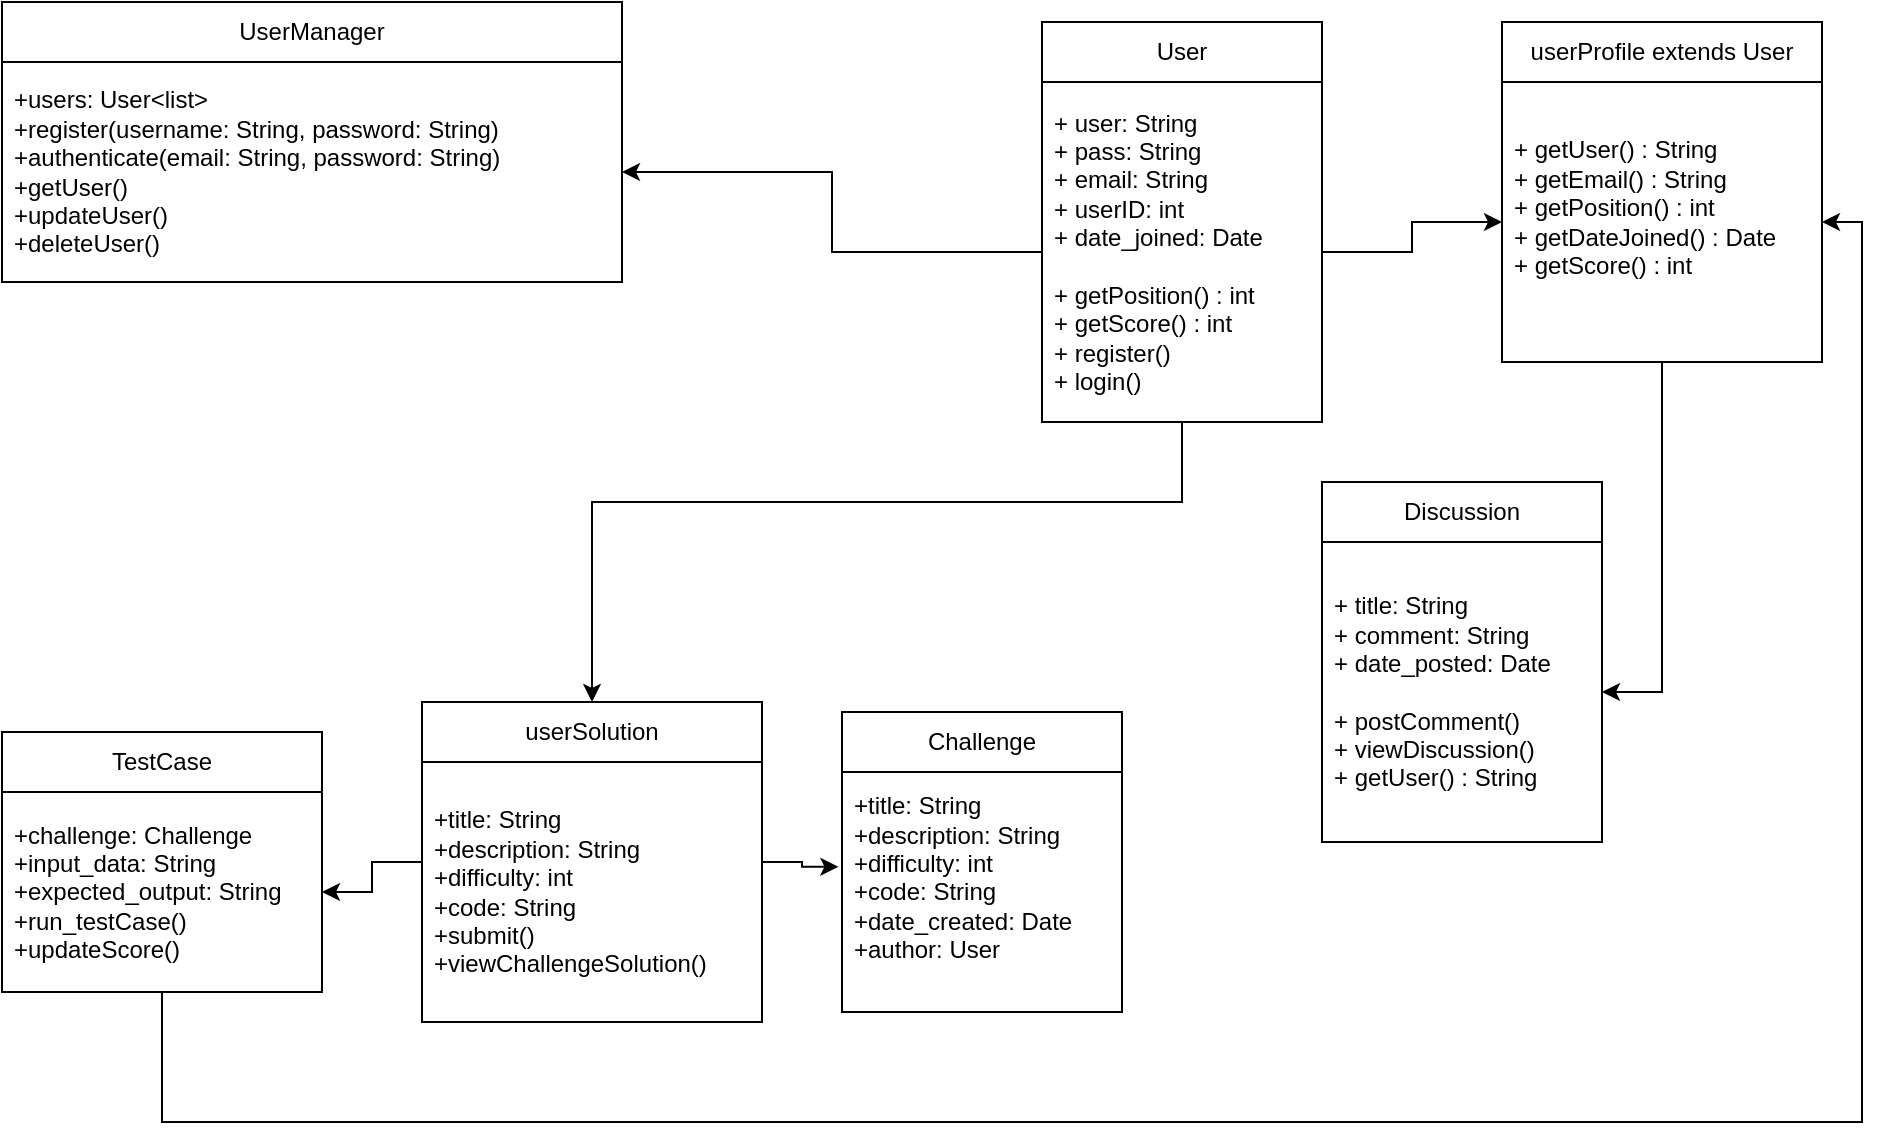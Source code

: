 <mxfile version="24.7.6">
  <diagram name="Page-1" id="u01eL8T2LCdluOudwLFy">
    <mxGraphModel dx="1111" dy="578" grid="1" gridSize="10" guides="1" tooltips="1" connect="1" arrows="1" fold="1" page="1" pageScale="1" pageWidth="850" pageHeight="1100" math="0" shadow="0">
      <root>
        <mxCell id="0" />
        <mxCell id="1" parent="0" />
        <mxCell id="AD_UT4TeYZ6WEzwYOdvF-2" value="UserManager" style="swimlane;fontStyle=0;childLayout=stackLayout;horizontal=1;startSize=30;horizontalStack=0;resizeParent=1;resizeParentMax=0;resizeLast=0;collapsible=1;marginBottom=0;whiteSpace=wrap;html=1;" parent="1" vertex="1">
          <mxGeometry x="20" y="40" width="310" height="140" as="geometry" />
        </mxCell>
        <mxCell id="AD_UT4TeYZ6WEzwYOdvF-3" value="+users: User&amp;lt;list&amp;gt;&lt;div&gt;+register(username: String, password: String)&lt;/div&gt;&lt;div&gt;+authenticate(email: String, password: String)&lt;/div&gt;&lt;div&gt;+getUser()&lt;/div&gt;&lt;div&gt;+updateUser()&lt;/div&gt;&lt;div&gt;+deleteUser()&lt;/div&gt;" style="text;strokeColor=none;fillColor=none;align=left;verticalAlign=middle;spacingLeft=4;spacingRight=4;overflow=hidden;points=[[0,0.5],[1,0.5]];portConstraint=eastwest;rotatable=0;whiteSpace=wrap;html=1;" parent="AD_UT4TeYZ6WEzwYOdvF-2" vertex="1">
          <mxGeometry y="30" width="310" height="110" as="geometry" />
        </mxCell>
        <mxCell id="AD_UT4TeYZ6WEzwYOdvF-14" value="Challenge" style="swimlane;fontStyle=0;childLayout=stackLayout;horizontal=1;startSize=30;horizontalStack=0;resizeParent=1;resizeParentMax=0;resizeLast=0;collapsible=1;marginBottom=0;whiteSpace=wrap;html=1;" parent="1" vertex="1">
          <mxGeometry x="440" y="395" width="140" height="150" as="geometry" />
        </mxCell>
        <mxCell id="AD_UT4TeYZ6WEzwYOdvF-15" value="+title: String&lt;div&gt;+description: String&lt;/div&gt;&lt;div&gt;+difficulty: int&lt;/div&gt;&lt;div&gt;+code: String&lt;/div&gt;&lt;div&gt;+date_created: Date&lt;/div&gt;&lt;div&gt;+author: User&lt;/div&gt;&lt;div&gt;&lt;br&gt;&lt;/div&gt;" style="text;strokeColor=none;fillColor=none;align=left;verticalAlign=middle;spacingLeft=4;spacingRight=4;overflow=hidden;points=[[0,0.5],[1,0.5]];portConstraint=eastwest;rotatable=0;whiteSpace=wrap;html=1;" parent="AD_UT4TeYZ6WEzwYOdvF-14" vertex="1">
          <mxGeometry y="30" width="140" height="120" as="geometry" />
        </mxCell>
        <mxCell id="VJJSbOsw-ExNcY2Q_p88-8" style="edgeStyle=orthogonalEdgeStyle;rounded=0;orthogonalLoop=1;jettySize=auto;html=1;entryX=1;entryY=0.5;entryDx=0;entryDy=0;" edge="1" parent="1" source="AD_UT4TeYZ6WEzwYOdvF-22" target="AD_UT4TeYZ6WEzwYOdvF-27">
          <mxGeometry relative="1" as="geometry" />
        </mxCell>
        <mxCell id="AD_UT4TeYZ6WEzwYOdvF-22" value="userSolution" style="swimlane;fontStyle=0;childLayout=stackLayout;horizontal=1;startSize=30;horizontalStack=0;resizeParent=1;resizeParentMax=0;resizeLast=0;collapsible=1;marginBottom=0;whiteSpace=wrap;html=1;" parent="1" vertex="1">
          <mxGeometry x="230" y="390" width="170" height="160" as="geometry" />
        </mxCell>
        <mxCell id="AD_UT4TeYZ6WEzwYOdvF-23" value="+title: String&lt;div&gt;+description: String&lt;/div&gt;&lt;div&gt;+difficulty: int&lt;/div&gt;&lt;div&gt;+code: String&lt;/div&gt;&lt;div&gt;+submit()&lt;/div&gt;&lt;div&gt;+viewChallengeSolution()&lt;/div&gt;" style="text;strokeColor=none;fillColor=none;align=left;verticalAlign=middle;spacingLeft=4;spacingRight=4;overflow=hidden;points=[[0,0.5],[1,0.5]];portConstraint=eastwest;rotatable=0;whiteSpace=wrap;html=1;" parent="AD_UT4TeYZ6WEzwYOdvF-22" vertex="1">
          <mxGeometry y="30" width="170" height="130" as="geometry" />
        </mxCell>
        <mxCell id="VJJSbOsw-ExNcY2Q_p88-9" style="edgeStyle=orthogonalEdgeStyle;rounded=0;orthogonalLoop=1;jettySize=auto;html=1;entryX=1;entryY=0.5;entryDx=0;entryDy=0;" edge="1" parent="1" source="AD_UT4TeYZ6WEzwYOdvF-26" target="tykuztvJxobjOQb9VciZ-6">
          <mxGeometry relative="1" as="geometry">
            <Array as="points">
              <mxPoint x="100" y="600" />
              <mxPoint x="950" y="600" />
              <mxPoint x="950" y="150" />
            </Array>
          </mxGeometry>
        </mxCell>
        <mxCell id="AD_UT4TeYZ6WEzwYOdvF-26" value="TestCase" style="swimlane;fontStyle=0;childLayout=stackLayout;horizontal=1;startSize=30;horizontalStack=0;resizeParent=1;resizeParentMax=0;resizeLast=0;collapsible=1;marginBottom=0;whiteSpace=wrap;html=1;" parent="1" vertex="1">
          <mxGeometry x="20" y="405" width="160" height="130" as="geometry" />
        </mxCell>
        <mxCell id="AD_UT4TeYZ6WEzwYOdvF-27" value="+challenge: Challenge&lt;div&gt;+input_data: String&lt;/div&gt;&lt;div&gt;+expected_output: String&amp;nbsp;&lt;/div&gt;&lt;div&gt;+run_testCase()&lt;/div&gt;&lt;div&gt;+updateScore()&lt;/div&gt;" style="text;strokeColor=none;fillColor=none;align=left;verticalAlign=middle;spacingLeft=4;spacingRight=4;overflow=hidden;points=[[0,0.5],[1,0.5]];portConstraint=eastwest;rotatable=0;whiteSpace=wrap;html=1;" parent="AD_UT4TeYZ6WEzwYOdvF-26" vertex="1">
          <mxGeometry y="30" width="160" height="100" as="geometry" />
        </mxCell>
        <mxCell id="VJJSbOsw-ExNcY2Q_p88-6" style="edgeStyle=orthogonalEdgeStyle;rounded=0;orthogonalLoop=1;jettySize=auto;html=1;" edge="1" parent="1" source="tykuztvJxobjOQb9VciZ-1" target="AD_UT4TeYZ6WEzwYOdvF-22">
          <mxGeometry relative="1" as="geometry">
            <Array as="points">
              <mxPoint x="610" y="290" />
              <mxPoint x="315" y="290" />
            </Array>
          </mxGeometry>
        </mxCell>
        <mxCell id="tykuztvJxobjOQb9VciZ-1" value="User" style="swimlane;fontStyle=0;childLayout=stackLayout;horizontal=1;startSize=30;horizontalStack=0;resizeParent=1;resizeParentMax=0;resizeLast=0;collapsible=1;marginBottom=0;whiteSpace=wrap;html=1;" parent="1" vertex="1">
          <mxGeometry x="540" y="50" width="140" height="200" as="geometry" />
        </mxCell>
        <mxCell id="tykuztvJxobjOQb9VciZ-2" value="+ user: String&lt;div&gt;+ pass: String&lt;/div&gt;&lt;div&gt;+ email: String&lt;/div&gt;&lt;div&gt;+ userID: int&lt;/div&gt;&lt;div&gt;+ date_joined: Date&lt;/div&gt;&lt;div&gt;&lt;br&gt;&lt;/div&gt;&lt;div&gt;+ getPosition() : int&lt;/div&gt;&lt;div&gt;+ getScore() : int&lt;/div&gt;&lt;div&gt;+ register()&lt;/div&gt;&lt;div&gt;+ login()&lt;/div&gt;" style="text;strokeColor=none;fillColor=none;align=left;verticalAlign=middle;spacingLeft=4;spacingRight=4;overflow=hidden;points=[[0,0.5],[1,0.5]];portConstraint=eastwest;rotatable=0;whiteSpace=wrap;html=1;" parent="tykuztvJxobjOQb9VciZ-1" vertex="1">
          <mxGeometry y="30" width="140" height="170" as="geometry" />
        </mxCell>
        <mxCell id="VJJSbOsw-ExNcY2Q_p88-4" style="edgeStyle=orthogonalEdgeStyle;rounded=0;orthogonalLoop=1;jettySize=auto;html=1;entryX=1;entryY=0.5;entryDx=0;entryDy=0;" edge="1" parent="1" source="tykuztvJxobjOQb9VciZ-5" target="tykuztvJxobjOQb9VciZ-10">
          <mxGeometry relative="1" as="geometry" />
        </mxCell>
        <mxCell id="tykuztvJxobjOQb9VciZ-5" value="userProfile extends User" style="swimlane;fontStyle=0;childLayout=stackLayout;horizontal=1;startSize=30;horizontalStack=0;resizeParent=1;resizeParentMax=0;resizeLast=0;collapsible=1;marginBottom=0;whiteSpace=wrap;html=1;" parent="1" vertex="1">
          <mxGeometry x="770" y="50" width="160" height="170" as="geometry" />
        </mxCell>
        <mxCell id="tykuztvJxobjOQb9VciZ-6" value="+ getUser() : String&lt;div&gt;+ getEmail() : String&lt;/div&gt;&lt;div&gt;+ getPosition() : int&lt;/div&gt;&lt;div&gt;+ getDateJoined() : Date&lt;/div&gt;&lt;div&gt;+ getScore() : int&lt;br&gt;&lt;div&gt;&lt;br&gt;&lt;/div&gt;&lt;/div&gt;" style="text;strokeColor=none;fillColor=none;align=left;verticalAlign=middle;spacingLeft=4;spacingRight=4;overflow=hidden;points=[[0,0.5],[1,0.5]];portConstraint=eastwest;rotatable=0;whiteSpace=wrap;html=1;" parent="tykuztvJxobjOQb9VciZ-5" vertex="1">
          <mxGeometry y="30" width="160" height="140" as="geometry" />
        </mxCell>
        <mxCell id="tykuztvJxobjOQb9VciZ-9" value="Discussion" style="swimlane;fontStyle=0;childLayout=stackLayout;horizontal=1;startSize=30;horizontalStack=0;resizeParent=1;resizeParentMax=0;resizeLast=0;collapsible=1;marginBottom=0;whiteSpace=wrap;html=1;" parent="1" vertex="1">
          <mxGeometry x="680" y="280" width="140" height="180" as="geometry" />
        </mxCell>
        <mxCell id="tykuztvJxobjOQb9VciZ-10" value="+ title: String&lt;div&gt;+ comment: String&lt;/div&gt;&lt;div&gt;+ date_posted: Date&lt;/div&gt;&lt;div&gt;&lt;br&gt;&lt;/div&gt;&lt;div&gt;+ postComment()&lt;/div&gt;&lt;div&gt;+ viewDiscussion()&lt;/div&gt;&lt;div&gt;+ getUser() : String&lt;/div&gt;" style="text;strokeColor=none;fillColor=none;align=left;verticalAlign=middle;spacingLeft=4;spacingRight=4;overflow=hidden;points=[[0,0.5],[1,0.5]];portConstraint=eastwest;rotatable=0;whiteSpace=wrap;html=1;" parent="tykuztvJxobjOQb9VciZ-9" vertex="1">
          <mxGeometry y="30" width="140" height="150" as="geometry" />
        </mxCell>
        <mxCell id="VJJSbOsw-ExNcY2Q_p88-1" style="edgeStyle=orthogonalEdgeStyle;rounded=0;orthogonalLoop=1;jettySize=auto;html=1;exitX=0;exitY=0.5;exitDx=0;exitDy=0;entryX=1;entryY=0.5;entryDx=0;entryDy=0;" edge="1" parent="1" source="tykuztvJxobjOQb9VciZ-2" target="AD_UT4TeYZ6WEzwYOdvF-3">
          <mxGeometry relative="1" as="geometry" />
        </mxCell>
        <mxCell id="VJJSbOsw-ExNcY2Q_p88-3" style="edgeStyle=orthogonalEdgeStyle;rounded=0;orthogonalLoop=1;jettySize=auto;html=1;exitX=1;exitY=0.5;exitDx=0;exitDy=0;entryX=0;entryY=0.5;entryDx=0;entryDy=0;" edge="1" parent="1" source="tykuztvJxobjOQb9VciZ-2" target="tykuztvJxobjOQb9VciZ-6">
          <mxGeometry relative="1" as="geometry" />
        </mxCell>
        <mxCell id="VJJSbOsw-ExNcY2Q_p88-7" style="edgeStyle=orthogonalEdgeStyle;rounded=0;orthogonalLoop=1;jettySize=auto;html=1;entryX=-0.013;entryY=0.395;entryDx=0;entryDy=0;entryPerimeter=0;" edge="1" parent="1" source="AD_UT4TeYZ6WEzwYOdvF-22" target="AD_UT4TeYZ6WEzwYOdvF-15">
          <mxGeometry relative="1" as="geometry" />
        </mxCell>
      </root>
    </mxGraphModel>
  </diagram>
</mxfile>
